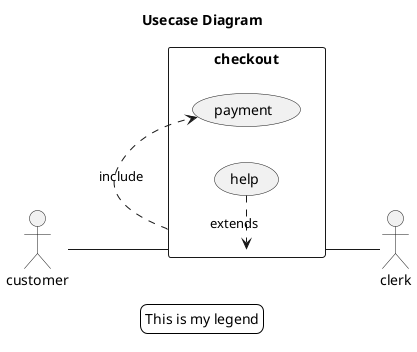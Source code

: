 @startuml

!if %variable_exists("$THEME")
title $THEME theme
!else
title Usecase Diagram
!endif

legend
This is my legend
endlegend

!if %variable_exists("$TITLE")
title $TITLE
!else
title Usecase Diagram
!endif

skinparam BackgroundColor transparent

left to right direction
actor customer
actor clerk
rectangle checkout {
  customer -- (checkout)
  (checkout) .> (payment) : include
  (help) .> (checkout) : extends
  (checkout) -- clerk
}
@enduml